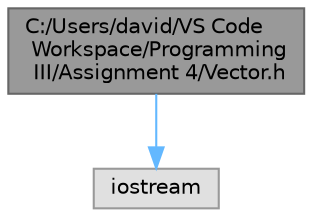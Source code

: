 digraph "C:/Users/david/VS Code Workspace/Programming III/Assignment 4/Vector.h"
{
 // LATEX_PDF_SIZE
  bgcolor="transparent";
  edge [fontname=Helvetica,fontsize=10,labelfontname=Helvetica,labelfontsize=10];
  node [fontname=Helvetica,fontsize=10,shape=box,height=0.2,width=0.4];
  Node1 [label="C:/Users/david/VS Code\l Workspace/Programming\l III/Assignment 4/Vector.h",height=0.2,width=0.4,color="gray40", fillcolor="grey60", style="filled", fontcolor="black",tooltip="Header file for Vector.cpp."];
  Node1 -> Node2 [color="steelblue1",style="solid"];
  Node2 [label="iostream",height=0.2,width=0.4,color="grey60", fillcolor="#E0E0E0", style="filled",tooltip=" "];
}
